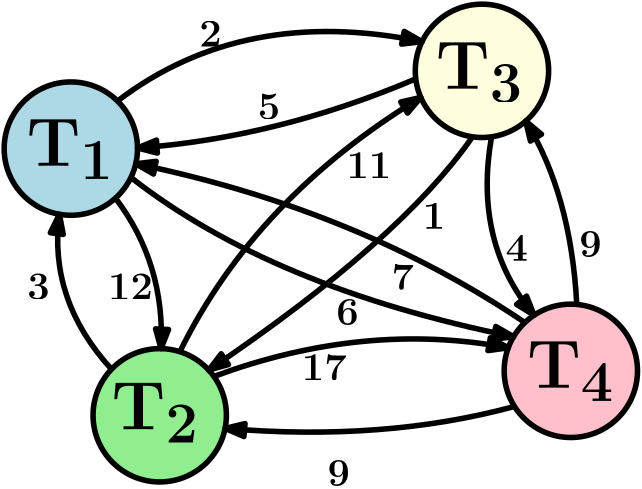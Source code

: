 <?xml version="1.0"?>
<!DOCTYPE ipe SYSTEM "ipe.dtd">
<ipe version="70206" creator="Ipe 7.2.7">
<info created="D:20170208135953" modified="D:20170525131143"/>
<ipestyle name="basic">
<symbol name="arrow/arc(spx)">
<path stroke="sym-stroke" fill="sym-stroke" pen="sym-pen">
0 0 m
-1 0.333 l
-1 -0.333 l
h
</path>
</symbol>
<symbol name="arrow/farc(spx)">
<path stroke="sym-stroke" fill="white" pen="sym-pen">
0 0 m
-1 0.333 l
-1 -0.333 l
h
</path>
</symbol>
<symbol name="arrow/ptarc(spx)">
<path stroke="sym-stroke" fill="sym-stroke" pen="sym-pen">
0 0 m
-1 0.333 l
-0.8 0 l
-1 -0.333 l
h
</path>
</symbol>
<symbol name="arrow/fptarc(spx)">
<path stroke="sym-stroke" fill="white" pen="sym-pen">
0 0 m
-1 0.333 l
-0.8 0 l
-1 -0.333 l
h
</path>
</symbol>
<symbol name="mark/circle(sx)" transformations="translations">
<path fill="sym-stroke">
0.6 0 0 0.6 0 0 e
0.4 0 0 0.4 0 0 e
</path>
</symbol>
<symbol name="mark/disk(sx)" transformations="translations">
<path fill="sym-stroke">
0.6 0 0 0.6 0 0 e
</path>
</symbol>
<symbol name="mark/fdisk(sfx)" transformations="translations">
<group>
<path fill="sym-fill">
0.5 0 0 0.5 0 0 e
</path>
<path fill="sym-stroke" fillrule="eofill">
0.6 0 0 0.6 0 0 e
0.4 0 0 0.4 0 0 e
</path>
</group>
</symbol>
<symbol name="mark/box(sx)" transformations="translations">
<path fill="sym-stroke" fillrule="eofill">
-0.6 -0.6 m
0.6 -0.6 l
0.6 0.6 l
-0.6 0.6 l
h
-0.4 -0.4 m
0.4 -0.4 l
0.4 0.4 l
-0.4 0.4 l
h
</path>
</symbol>
<symbol name="mark/square(sx)" transformations="translations">
<path fill="sym-stroke">
-0.6 -0.6 m
0.6 -0.6 l
0.6 0.6 l
-0.6 0.6 l
h
</path>
</symbol>
<symbol name="mark/fsquare(sfx)" transformations="translations">
<group>
<path fill="sym-fill">
-0.5 -0.5 m
0.5 -0.5 l
0.5 0.5 l
-0.5 0.5 l
h
</path>
<path fill="sym-stroke" fillrule="eofill">
-0.6 -0.6 m
0.6 -0.6 l
0.6 0.6 l
-0.6 0.6 l
h
-0.4 -0.4 m
0.4 -0.4 l
0.4 0.4 l
-0.4 0.4 l
h
</path>
</group>
</symbol>
<symbol name="mark/cross(sx)" transformations="translations">
<group>
<path fill="sym-stroke">
-0.43 -0.57 m
0.57 0.43 l
0.43 0.57 l
-0.57 -0.43 l
h
</path>
<path fill="sym-stroke">
-0.43 0.57 m
0.57 -0.43 l
0.43 -0.57 l
-0.57 0.43 l
h
</path>
</group>
</symbol>
<symbol name="arrow/fnormal(spx)">
<path stroke="sym-stroke" fill="white" pen="sym-pen">
0 0 m
-1 0.333 l
-1 -0.333 l
h
</path>
</symbol>
<symbol name="arrow/pointed(spx)">
<path stroke="sym-stroke" fill="sym-stroke" pen="sym-pen">
0 0 m
-1 0.333 l
-0.8 0 l
-1 -0.333 l
h
</path>
</symbol>
<symbol name="arrow/fpointed(spx)">
<path stroke="sym-stroke" fill="white" pen="sym-pen">
0 0 m
-1 0.333 l
-0.8 0 l
-1 -0.333 l
h
</path>
</symbol>
<symbol name="arrow/linear(spx)">
<path stroke="sym-stroke" pen="sym-pen">
-1 0.333 m
0 0 l
-1 -0.333 l
</path>
</symbol>
<symbol name="arrow/fdouble(spx)">
<path stroke="sym-stroke" fill="white" pen="sym-pen">
0 0 m
-1 0.333 l
-1 -0.333 l
h
-1 0 m
-2 0.333 l
-2 -0.333 l
h
</path>
</symbol>
<symbol name="arrow/double(spx)">
<path stroke="sym-stroke" fill="sym-stroke" pen="sym-pen">
0 0 m
-1 0.333 l
-1 -0.333 l
h
-1 0 m
-2 0.333 l
-2 -0.333 l
h
</path>
</symbol>
<pen name="heavier" value="0.8"/>
<pen name="fat" value="1.2"/>
<pen name="ultrafat" value="2"/>
<symbolsize name="large" value="5"/>
<symbolsize name="small" value="2"/>
<symbolsize name="tiny" value="1.1"/>
<arrowsize name="large" value="10"/>
<arrowsize name="small" value="5"/>
<arrowsize name="tiny" value="3"/>
<color name="red" value="1 0 0"/>
<color name="green" value="0 1 0"/>
<color name="blue" value="0 0 1"/>
<color name="yellow" value="1 1 0"/>
<color name="orange" value="1 0.647 0"/>
<color name="gold" value="1 0.843 0"/>
<color name="purple" value="0.627 0.125 0.941"/>
<color name="gray" value="0.745"/>
<color name="brown" value="0.647 0.165 0.165"/>
<color name="navy" value="0 0 0.502"/>
<color name="pink" value="1 0.753 0.796"/>
<color name="seagreen" value="0.18 0.545 0.341"/>
<color name="turquoise" value="0.251 0.878 0.816"/>
<color name="violet" value="0.933 0.51 0.933"/>
<color name="darkblue" value="0 0 0.545"/>
<color name="darkcyan" value="0 0.545 0.545"/>
<color name="darkgray" value="0.663"/>
<color name="darkgreen" value="0 0.392 0"/>
<color name="darkmagenta" value="0.545 0 0.545"/>
<color name="darkorange" value="1 0.549 0"/>
<color name="darkred" value="0.545 0 0"/>
<color name="lightblue" value="0.678 0.847 0.902"/>
<color name="lightcyan" value="0.878 1 1"/>
<color name="lightgray" value="0.827"/>
<color name="lightgreen" value="0.565 0.933 0.565"/>
<color name="lightyellow" value="1 1 0.878"/>
<dashstyle name="dashed" value="[4] 0"/>
<dashstyle name="dotted" value="[1 3] 0"/>
<dashstyle name="dash dotted" value="[4 2 1 2] 0"/>
<dashstyle name="dash dot dotted" value="[4 2 1 2 1 2] 0"/>
<textsize name="large" value="\large"/>
<textsize name="Large" value="\Large"/>
<textsize name="LARGE" value="\LARGE"/>
<textsize name="huge" value="\huge"/>
<textsize name="Huge" value="\Huge"/>
<textsize name="small" value="\small"/>
<textsize name="footnote" value="\footnotesize"/>
<textsize name="tiny" value="\tiny"/>
<textstyle name="center" begin="\begin{center}" end="\end{center}"/>
<textstyle name="itemize" begin="\begin{itemize}" end="\end{itemize}"/>
<textstyle name="item" begin="\begin{itemize}\item{}" end="\end{itemize}"/>
<gridsize name="4 pts" value="4"/>
<gridsize name="8 pts (~3 mm)" value="8"/>
<gridsize name="16 pts (~6 mm)" value="16"/>
<gridsize name="32 pts (~12 mm)" value="32"/>
<gridsize name="10 pts (~3.5 mm)" value="10"/>
<gridsize name="20 pts (~7 mm)" value="20"/>
<gridsize name="14 pts (~5 mm)" value="14"/>
<gridsize name="28 pts (~10 mm)" value="28"/>
<gridsize name="56 pts (~20 mm)" value="56"/>
<anglesize name="90 deg" value="90"/>
<anglesize name="60 deg" value="60"/>
<anglesize name="45 deg" value="45"/>
<anglesize name="30 deg" value="30"/>
<anglesize name="22.5 deg" value="22.5"/>
<tiling name="falling" angle="-60" step="4" width="1"/>
<tiling name="rising" angle="30" step="4" width="1"/>
</ipestyle>
<page>
<layer name="alpha"/>
<view layers="alpha" active="alpha"/>
<path layer="alpha" matrix="1 0 0 1 -96 0" stroke="black" fill="lightblue" pen="ultrafat">
24 0 0 24 256 768 e
</path>
<path matrix="1 0 0 1 -64 32" stroke="black" fill="lightgreen" pen="ultrafat">
24 0 0 24 256 640 e
</path>
<path matrix="1 0 0 1 -108 28" stroke="black" fill="lightyellow" pen="ultrafat">
24 0 0 24 416 768 e
</path>
<path matrix="1 0 0 1 -76 48" stroke="black" fill="pink" pen="ultrafat">
24 0 0 24 416 640 e
</path>
<text matrix="1 0 0 1 -112.011 -2.6147" transformations="translations" pos="256.008 764.466" stroke="black" type="label" width="31.514" height="17.005" depth="4.78" valign="baseline" size="Huge" style="math">\mathbf{T_1}</text>
<text matrix="1 0 0 1 68.19 -82.53" transformations="translations" pos="256.008 764.466" stroke="black" type="label" width="31.514" height="17.005" depth="4.78" valign="baseline" size="Huge" style="math">\mathbf{T_4}</text>
<text matrix="1 0 0 1 -81.3375 -97.45" transformations="translations" pos="256.008 764.466" stroke="black" type="label" width="31.514" height="17.005" depth="4.78" valign="baseline" size="Huge" style="math">\mathbf{T_2}</text>
<text matrix="1 0 0 1 35.405 25.104" transformations="translations" pos="256.008 764.466" stroke="black" type="label" width="31.514" height="17.005" depth="4.78" valign="baseline" size="Huge" style="math">\mathbf{T_3}</text>
<text matrix="1 0 0 1 -80.4101 -134.112" transformations="translations" pos="332.789 780.652" stroke="black" type="label" width="8.07" height="9.245" depth="0" valign="baseline" size="Large">\bf{9}</text>
<path stroke="black" pen="ultrafat" arrow="normal/normal">
211.506 685.982 m
265.707 706.04
317.474 696.28 c
</path>
<path stroke="black" pen="ultrafat" arrow="normal/normal">
319.709 675.182 m
272.709 662.409
215.53 667.274 c
</path>
<path stroke="black" pen="ultrafat" arrow="normal/normal">
174.643 688.575 m
151.78 713.582
155.88 744.356 c
</path>
<path stroke="black" pen="ultrafat" arrow="normal/normal">
176.06 750.165 m
194.065 726.509
192.474 695.995 c
</path>
<path stroke="black" pen="ultrafat" arrow="normal/normal">
199.244 694.881 m
226.654 750.48
285.994 786.421 c
</path>
<path stroke="black" pen="ultrafat" arrow="normal/normal">
304.598 772.242 m
278.634 734.859
209.635 688.279 c
</path>
<path stroke="black" pen="ultrafat" arrow="normal/normal">
176.8 785.14 m
222.075 819.697
286.421 806.505 c
</path>
<path stroke="black" pen="ultrafat" arrow="normal/normal">
284.174 793.117 m
233.926 771.757
183.999 768.226 c
</path>
<path stroke="black" pen="ultrafat" arrow="normal/normal">
311.46 772.251 m
304.759 734.32
326.773 708.026 c
</path>
<path stroke="black" pen="ultrafat" arrow="normal/normal">
342.142 711.904 m
340.041 751.557
323.761 777.9 c
</path>
<path stroke="black" pen="ultrafat" arrow="normal/normal">
323.454 705.385 m
263.013 746.17
183.372 762.545 c
</path>
<path stroke="black" pen="ultrafat" arrow="normal/normal">
181.634 757.61 m
232.31 717.891
319.383 700.285 c
</path>
<text matrix="1 0 0 1 -105.457 -2.14094" transformations="translations" pos="332.789 780.652" stroke="black" type="label" width="8.07" height="9.245" depth="0" valign="baseline" size="Large">\bf{5}</text>
<text matrix="1 0 0 1 -16.3506 -53.0002" transformations="translations" pos="332.789 780.652" stroke="black" type="label" width="8.07" height="9.245" depth="0" valign="baseline" size="Large">\bf{4}</text>
<text matrix="1 0 0 1 10.2718 -51.6742" transformations="translations" pos="332.789 780.652" stroke="black" type="label" width="8.07" height="9.245" depth="0" valign="baseline" size="Large">\bf{9}</text>
<text matrix="1 0 0 1 -73.5654 -23.3529" transformations="translations" pos="332.789 780.652" stroke="black" type="label" width="16.139" height="9.245" depth="0" valign="baseline" size="Large">\bf{11}</text>
<text matrix="1 0 0 1 -46.1424 -41.5261" transformations="translations" pos="332.789 780.652" stroke="black" type="label" width="8.07" height="9.245" depth="0" valign="baseline" size="Large">\bf{1}</text>
<text matrix="1 0 0 1 -57.3091 -63.4625" transformations="translations" pos="332.789 780.652" stroke="black" type="label" width="8.07" height="9.245" depth="0" valign="baseline" size="Large">\bf{7}</text>
<text matrix="1 0 0 1 -77.2395 -76.1209" transformations="translations" pos="332.789 780.652" stroke="black" type="label" width="8.07" height="9.245" depth="0" valign="baseline" size="Large">\bf{6}</text>
<text matrix="1 0 0 1 -89.6286 -96.0513" transformations="translations" pos="332.789 780.652" stroke="black" type="label" width="16.139" height="9.245" depth="0" valign="baseline" size="Large">\bf{17}</text>
<text matrix="1 0 0 1 -159.385 -66.9638" transformations="translations" pos="332.789 780.652" stroke="black" type="label" width="16.139" height="9.245" depth="0" valign="baseline" size="Large">\bf{12}</text>
<text matrix="1 0 0 1 -188.472 -66.9638" transformations="translations" pos="332.789 780.652" stroke="black" type="label" width="8.07" height="9.245" depth="0" valign="baseline" size="Large">\bf{3}</text>
<text matrix="1 0 0 1 -126.527 24.0695" transformations="translations" pos="332.789 780.652" stroke="black" type="label" width="8.07" height="9.245" depth="0" valign="baseline" size="Large">\bf{2}</text>
</page>
</ipe>
